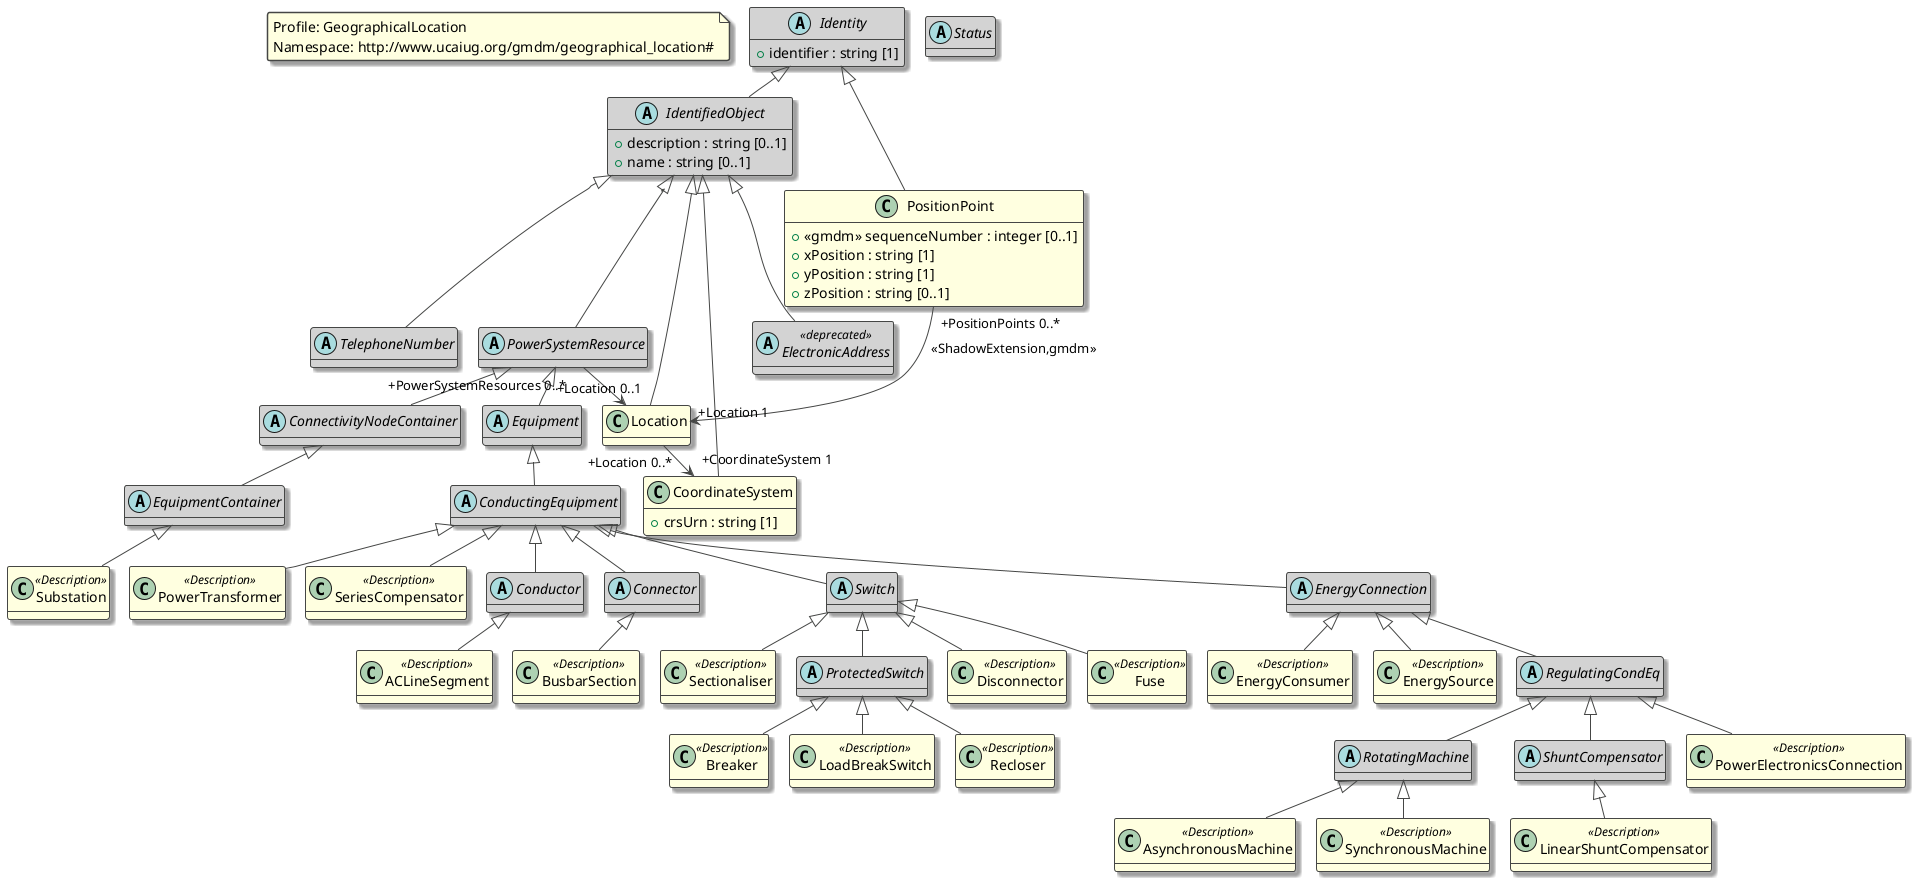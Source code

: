 @startuml
top to bottom direction
hide empty methods

' Here we adjust the horizontal spacing for better spatial rendering (the PlantUML default is ~20)
skinparam nodesep 20
' Here we adjust the vertical spacing for better spatial rendering (the PlantUML default is ~30)
skinparam ranksep 30

skinparam BackgroundColor #FFFFFF
skinparam shadowing false
skinparam RoundCorner 5
skinparam BorderColor #454645
skinparam ArrowColor #454645
skinparam FontColor #000000

skinparam class {
  ' Concrete classes style definition
  BackgroundColor #FFFFE0
  FontColor #000000
  AttributeFontColor #000000
  StereotypeFontColor #000000
  HeaderFontColor #000000
  BorderColor #454645
  BorderThickness 1
  
  ' Abstract classes style definition
  BackgroundColor<<abstract>> #D3D3D3
  FontColor<<abstract>> #000000
  AttributeFontColor<<abstract>> #000000
  StereotypeFontColor<<abstract>> #000000
  HeaderFontColor<<abstract>> #000000
  BorderColor<<abstract>> #454645
  BorderThickness<<abstract>> 1
  
  ' Enumerations style definition
  BackgroundColor<<enumeration>> #90EE90
  FontColor<<enumeration>> #000000
  AttributeFontColor<<enumeration>> #000000
  StereotypeFontColor<<enumeration>> #000000
  HeaderFontColor <<enumeration>> #000000
  BorderColor<<enumeration>> #454645
  BorderThickness<<enumeration>> 1
  
  ' CIMDatatypes style definition
  BackgroundColor<<CIMDatatype>> #FFEBCD
  FontColor<<CIMDatatype>> #000000
  AttributeFontColor<<CIMDatatype>> #000000
  StereotypeFontColor<<CIMDatatype>> #000000
  HeaderFontColor<<CIMDatatype>> #000000
  BorderColor<<CIMDatatype>> #454645
  BorderThickness<<CIMDatatype>> 1
  
  ' Compound classes style definition
  BackgroundColor<<Compound>> #FFEBCD
  FontColor<<Compound>> #000000
  AttributeFontColor<<Compound>> #000000
  StereotypeFontColor<<Compound>> #000000
  HeaderFontColor<<Compound>> #000000
  BorderColor<<Compound>> #454645
  BorderThickness<<Compound>> 1
  
  ' Primitive classes style definition
  BackgroundColor<<Primitive>> #E6E6FF
  FontColor<<Primitive>> #000000
  AttributeFontColor<<Primitive>> #000000
  StereotypeFontColor<<Primitive>> #000000
  HeaderFontColor<<Primitive>> #000000
  BorderColor<<Primitive>> #454645
  BorderThickness<<Primitive>> 1
  
  ' Errors classes style definition
  BackgroundColor<<error>> #FFC0CB
  FontColor<<error>> #000000
  AttributeFontColor<<error>> #000000
  StereotypeFontColor<<error>> #000000
  HeaderFontColor<<error>> #000000
  BorderColor<<error>> #454645
  BorderThickness<<error>> 1
}
skinparam shadowing true

hide <<abstract>> stereotype
hide <<error>> stereotype


skinparam note {
  BorderColor #454645
  BorderThickness 1.5
  FontSize 14
  Font Bold
  FontColor #000000
}
' Add a note towards the upper left corner of the diagram
note as GeographicalLocationNote #lightyellow
   Profile: GeographicalLocation
   Namespace: http://www.ucaiug.org/gmdm/geographical_location#
end note

' ACLineSegment inherits from Conductor
class ACLineSegment <<Description>>  {
}

Conductor <|-- ACLineSegment

' AsynchronousMachine inherits from RotatingMachine
class AsynchronousMachine <<Description>>  {
}

RotatingMachine <|-- AsynchronousMachine

' Breaker inherits from ProtectedSwitch
class Breaker <<Description>>  {
}

ProtectedSwitch <|-- Breaker

' BusbarSection inherits from Connector
class BusbarSection <<Description>>  {
}

Connector <|-- BusbarSection

' ConductingEquipment inherits from Equipment
abstract class ConductingEquipment  <<abstract>> {
}

Equipment <|-- ConductingEquipment

' Conductor inherits from ConductingEquipment
abstract class Conductor  <<abstract>> {
}

ConductingEquipment <|-- Conductor

' ConnectivityNodeContainer inherits from PowerSystemResource
abstract class ConnectivityNodeContainer  <<abstract>> {
}

PowerSystemResource <|-- ConnectivityNodeContainer

' Connector inherits from ConductingEquipment
abstract class Connector  <<abstract>> {
}

ConductingEquipment <|-- Connector

' CoordinateSystem inherits from IdentifiedObject
class CoordinateSystem   {
   +crsUrn : string [1]
}

IdentifiedObject <|-- CoordinateSystem

' Disconnector inherits from Switch
class Disconnector <<Description>>  {
}

Switch <|-- Disconnector

' ElectronicAddress inherits from IdentifiedObject
abstract class ElectronicAddress <<deprecated>> <<abstract>> {
}

IdentifiedObject <|-- ElectronicAddress

' EnergyConnection inherits from ConductingEquipment
abstract class EnergyConnection  <<abstract>> {
}

ConductingEquipment <|-- EnergyConnection

' EnergyConsumer inherits from EnergyConnection
class EnergyConsumer <<Description>>  {
}

EnergyConnection <|-- EnergyConsumer

' EnergySource inherits from EnergyConnection
class EnergySource <<Description>>  {
}

EnergyConnection <|-- EnergySource

' Equipment inherits from PowerSystemResource
abstract class Equipment  <<abstract>> {
}

PowerSystemResource <|-- Equipment

' EquipmentContainer inherits from ConnectivityNodeContainer
abstract class EquipmentContainer  <<abstract>> {
}

ConnectivityNodeContainer <|-- EquipmentContainer

' Fuse inherits from Switch
class Fuse <<Description>>  {
}

Switch <|-- Fuse

' IdentifiedObject inherits from Identity
abstract class IdentifiedObject  <<abstract>> {
   +description : string [0..1]
   +name : string [0..1]
}

Identity <|-- IdentifiedObject

' Identity
abstract class Identity  <<abstract>> {
   +identifier : string [1]
}


' LinearShuntCompensator inherits from ShuntCompensator
class LinearShuntCompensator <<Description>>  {
}

ShuntCompensator <|-- LinearShuntCompensator

' LoadBreakSwitch inherits from ProtectedSwitch
class LoadBreakSwitch <<Description>>  {
}

ProtectedSwitch <|-- LoadBreakSwitch

' Location inherits from IdentifiedObject
class Location   {
}

IdentifiedObject <|-- Location
Location "+Location 0..*" --> "+CoordinateSystem 1" CoordinateSystem

' PositionPoint inherits from Identity
class PositionPoint   {
   +<<gmdm>> sequenceNumber : integer [0..1]
   +xPosition : string [1]
   +yPosition : string [1]
   +zPosition : string [0..1]
}

Identity <|-- PositionPoint
PositionPoint "+PositionPoints 0..*" --> "+Location 1" Location : <<ShadowExtension,gmdm>>

' PowerElectronicsConnection inherits from RegulatingCondEq
class PowerElectronicsConnection <<Description>>  {
}

RegulatingCondEq <|-- PowerElectronicsConnection

' PowerSystemResource inherits from IdentifiedObject
abstract class PowerSystemResource  <<abstract>> {
}

IdentifiedObject <|-- PowerSystemResource
PowerSystemResource "+PowerSystemResources 0..*" --> "+Location 0..1" Location

' PowerTransformer inherits from ConductingEquipment
class PowerTransformer <<Description>>  {
}

ConductingEquipment <|-- PowerTransformer

' ProtectedSwitch inherits from Switch
abstract class ProtectedSwitch  <<abstract>> {
}

Switch <|-- ProtectedSwitch

' Recloser inherits from ProtectedSwitch
class Recloser <<Description>>  {
}

ProtectedSwitch <|-- Recloser

' RegulatingCondEq inherits from EnergyConnection
abstract class RegulatingCondEq  <<abstract>> {
}

EnergyConnection <|-- RegulatingCondEq

' RotatingMachine inherits from RegulatingCondEq
abstract class RotatingMachine  <<abstract>> {
}

RegulatingCondEq <|-- RotatingMachine

' Sectionaliser inherits from Switch
class Sectionaliser <<Description>>  {
}

Switch <|-- Sectionaliser

' SeriesCompensator inherits from ConductingEquipment
class SeriesCompensator <<Description>>  {
}

ConductingEquipment <|-- SeriesCompensator

' ShuntCompensator inherits from RegulatingCondEq
abstract class ShuntCompensator  <<abstract>> {
}

RegulatingCondEq <|-- ShuntCompensator

' Status
abstract class Status  <<abstract>> {
}


' Substation inherits from EquipmentContainer
class Substation <<Description>>  {
}

EquipmentContainer <|-- Substation

' Switch inherits from ConductingEquipment
abstract class Switch  <<abstract>> {
}

ConductingEquipment <|-- Switch

' SynchronousMachine inherits from RotatingMachine
class SynchronousMachine <<Description>>  {
}

RotatingMachine <|-- SynchronousMachine

' TelephoneNumber inherits from IdentifiedObject
abstract class TelephoneNumber  <<abstract>> {
}

IdentifiedObject <|-- TelephoneNumber

@enduml
